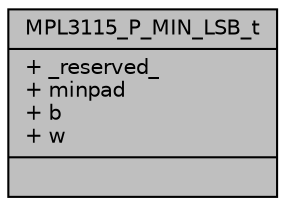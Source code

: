 digraph "MPL3115_P_MIN_LSB_t"
{
  edge [fontname="Helvetica",fontsize="10",labelfontname="Helvetica",labelfontsize="10"];
  node [fontname="Helvetica",fontsize="10",shape=record];
  Node1 [label="{MPL3115_P_MIN_LSB_t\n|+ _reserved_\l+ minpad\l+ b\l+ w\l|}",height=0.2,width=0.4,color="black", fillcolor="grey75", style="filled", fontcolor="black"];
}
